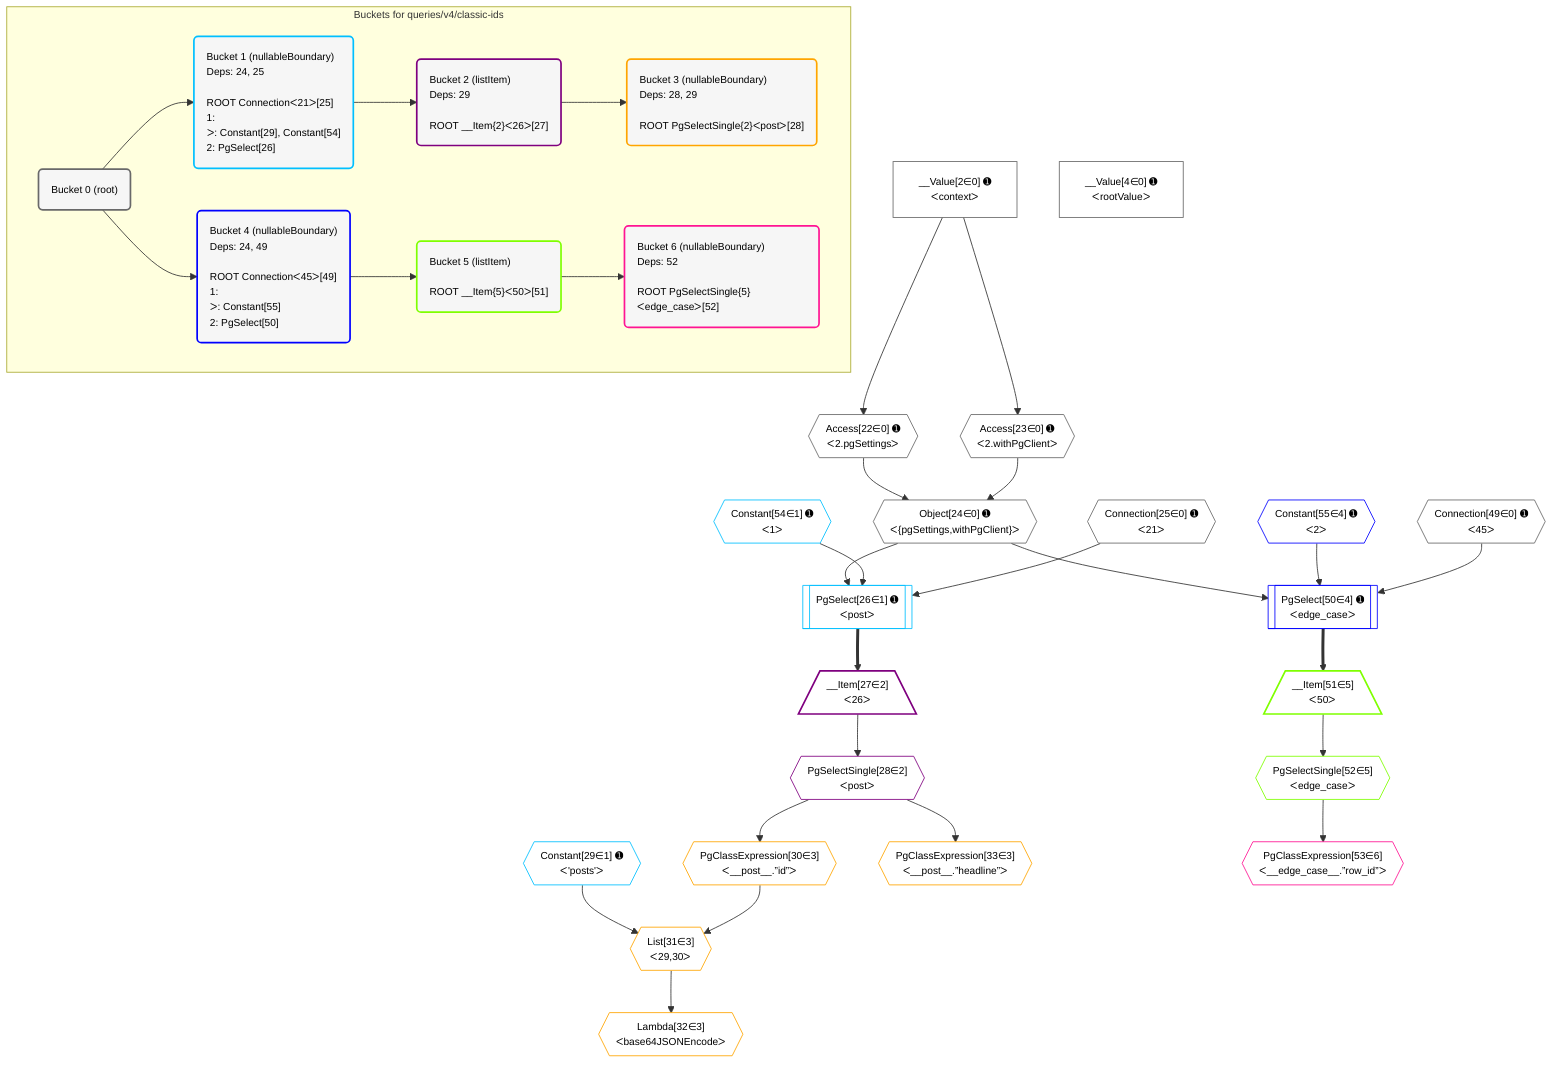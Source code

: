 %%{init: {'themeVariables': { 'fontSize': '12px'}}}%%
graph TD
    classDef path fill:#eee,stroke:#000,color:#000
    classDef plan fill:#fff,stroke-width:1px,color:#000
    classDef itemplan fill:#fff,stroke-width:2px,color:#000
    classDef unbatchedplan fill:#dff,stroke-width:1px,color:#000
    classDef sideeffectplan fill:#fcc,stroke-width:2px,color:#000
    classDef bucket fill:#f6f6f6,color:#000,stroke-width:2px,text-align:left


    %% plan dependencies
    Object24{{"Object[24∈0] ➊<br />ᐸ{pgSettings,withPgClient}ᐳ"}}:::plan
    Access22{{"Access[22∈0] ➊<br />ᐸ2.pgSettingsᐳ"}}:::plan
    Access23{{"Access[23∈0] ➊<br />ᐸ2.withPgClientᐳ"}}:::plan
    Access22 & Access23 --> Object24
    __Value2["__Value[2∈0] ➊<br />ᐸcontextᐳ"]:::plan
    __Value2 --> Access22
    __Value2 --> Access23
    __Value4["__Value[4∈0] ➊<br />ᐸrootValueᐳ"]:::plan
    Connection25{{"Connection[25∈0] ➊<br />ᐸ21ᐳ"}}:::plan
    Connection49{{"Connection[49∈0] ➊<br />ᐸ45ᐳ"}}:::plan
    PgSelect26[["PgSelect[26∈1] ➊<br />ᐸpostᐳ"]]:::plan
    Constant54{{"Constant[54∈1] ➊<br />ᐸ1ᐳ"}}:::plan
    Object24 & Constant54 & Connection25 --> PgSelect26
    Constant29{{"Constant[29∈1] ➊<br />ᐸ'posts'ᐳ"}}:::plan
    __Item27[/"__Item[27∈2]<br />ᐸ26ᐳ"\]:::itemplan
    PgSelect26 ==> __Item27
    PgSelectSingle28{{"PgSelectSingle[28∈2]<br />ᐸpostᐳ"}}:::plan
    __Item27 --> PgSelectSingle28
    List31{{"List[31∈3]<br />ᐸ29,30ᐳ"}}:::plan
    PgClassExpression30{{"PgClassExpression[30∈3]<br />ᐸ__post__.”id”ᐳ"}}:::plan
    Constant29 & PgClassExpression30 --> List31
    PgSelectSingle28 --> PgClassExpression30
    Lambda32{{"Lambda[32∈3]<br />ᐸbase64JSONEncodeᐳ"}}:::plan
    List31 --> Lambda32
    PgClassExpression33{{"PgClassExpression[33∈3]<br />ᐸ__post__.”headline”ᐳ"}}:::plan
    PgSelectSingle28 --> PgClassExpression33
    PgSelect50[["PgSelect[50∈4] ➊<br />ᐸedge_caseᐳ"]]:::plan
    Constant55{{"Constant[55∈4] ➊<br />ᐸ2ᐳ"}}:::plan
    Object24 & Constant55 & Connection49 --> PgSelect50
    __Item51[/"__Item[51∈5]<br />ᐸ50ᐳ"\]:::itemplan
    PgSelect50 ==> __Item51
    PgSelectSingle52{{"PgSelectSingle[52∈5]<br />ᐸedge_caseᐳ"}}:::plan
    __Item51 --> PgSelectSingle52
    PgClassExpression53{{"PgClassExpression[53∈6]<br />ᐸ__edge_case__.”row_id”ᐳ"}}:::plan
    PgSelectSingle52 --> PgClassExpression53

    %% define steps

    subgraph "Buckets for queries/v4/classic-ids"
    Bucket0("Bucket 0 (root)"):::bucket
    classDef bucket0 stroke:#696969
    class Bucket0,__Value2,__Value4,Access22,Access23,Object24,Connection25,Connection49 bucket0
    Bucket1("Bucket 1 (nullableBoundary)<br />Deps: 24, 25<br /><br />ROOT Connectionᐸ21ᐳ[25]<br />1: <br />ᐳ: Constant[29], Constant[54]<br />2: PgSelect[26]"):::bucket
    classDef bucket1 stroke:#00bfff
    class Bucket1,PgSelect26,Constant29,Constant54 bucket1
    Bucket2("Bucket 2 (listItem)<br />Deps: 29<br /><br />ROOT __Item{2}ᐸ26ᐳ[27]"):::bucket
    classDef bucket2 stroke:#7f007f
    class Bucket2,__Item27,PgSelectSingle28 bucket2
    Bucket3("Bucket 3 (nullableBoundary)<br />Deps: 28, 29<br /><br />ROOT PgSelectSingle{2}ᐸpostᐳ[28]"):::bucket
    classDef bucket3 stroke:#ffa500
    class Bucket3,PgClassExpression30,List31,Lambda32,PgClassExpression33 bucket3
    Bucket4("Bucket 4 (nullableBoundary)<br />Deps: 24, 49<br /><br />ROOT Connectionᐸ45ᐳ[49]<br />1: <br />ᐳ: Constant[55]<br />2: PgSelect[50]"):::bucket
    classDef bucket4 stroke:#0000ff
    class Bucket4,PgSelect50,Constant55 bucket4
    Bucket5("Bucket 5 (listItem)<br /><br />ROOT __Item{5}ᐸ50ᐳ[51]"):::bucket
    classDef bucket5 stroke:#7fff00
    class Bucket5,__Item51,PgSelectSingle52 bucket5
    Bucket6("Bucket 6 (nullableBoundary)<br />Deps: 52<br /><br />ROOT PgSelectSingle{5}ᐸedge_caseᐳ[52]"):::bucket
    classDef bucket6 stroke:#ff1493
    class Bucket6,PgClassExpression53 bucket6
    Bucket0 --> Bucket1 & Bucket4
    Bucket1 --> Bucket2
    Bucket2 --> Bucket3
    Bucket4 --> Bucket5
    Bucket5 --> Bucket6
    end